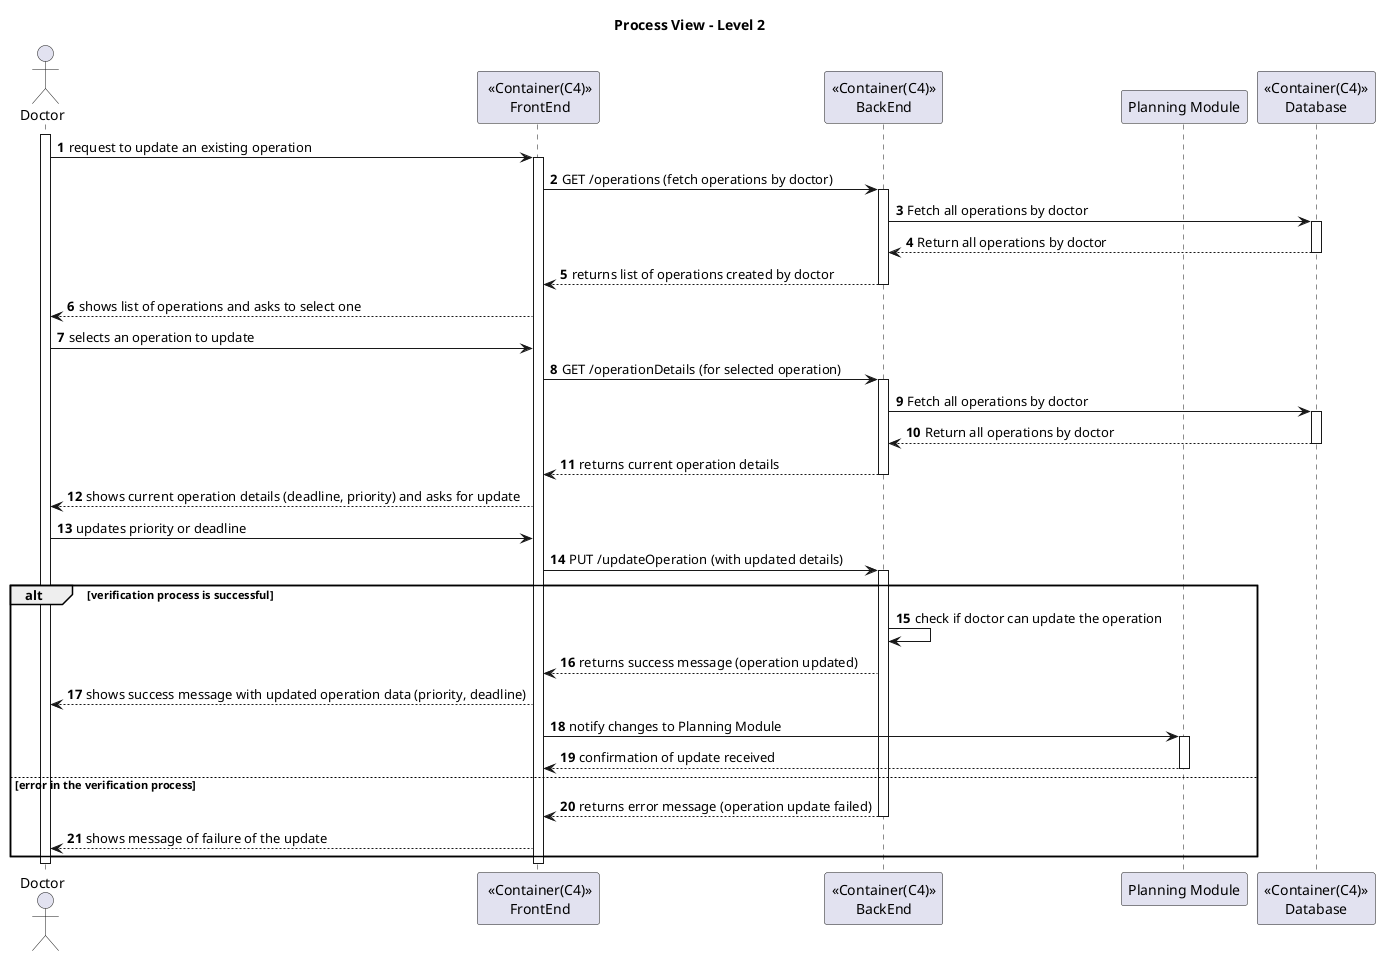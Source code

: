 ﻿@startuml
'https://plantuml.com/sequence-diagram

autonumber
actor Doctor as doc
participant " <<Container(C4)>>\n FrontEnd" as sys
participant "<<Container(C4)>>\nBackEnd" as backEnd
participant "Planning Module" as planning
participant "<<Container(C4)>>\nDatabase" as DB

title Process View - Level 2


activate doc

doc -> sys: request to update an existing operation

activate sys


sys -> backEnd : GET /operations (fetch operations by doctor)

activate backEnd


backEnd -> DB : Fetch all operations by doctor
activate DB

DB --> backEnd : Return all operations by doctor
deactivate DB


backEnd --> sys : returns list of operations created by doctor

deactivate backEnd

sys --> doc: shows list of operations and asks to select one


doc -> sys: selects an operation to update


sys -> backEnd : GET /operationDetails (for selected operation)
activate backEnd
backEnd -> DB : Fetch all operations by doctor
activate DB

DB --> backEnd : Return all operations by doctor

deactivate DB




backEnd --> sys : returns current operation details

deactivate backEnd

sys --> doc: shows current operation details (deadline, priority) and asks for update


doc -> sys: updates priority or deadline


sys -> backEnd : PUT /updateOperation (with updated details)

activate backEnd

alt verification process is successful

    backEnd -> backEnd : check if doctor can update the operation

    backEnd --> sys: returns success message (operation updated)

    sys --> doc: shows success message with updated operation data (priority, deadline)

    sys -> planning : notify changes to Planning Module

    activate planning

    planning --> sys : confirmation of update received

    deactivate planning


else error in the verification process

    backEnd --> sys: returns error message (operation update failed)

    deactivate backEnd

    sys --> doc: shows message of failure of the update

end

deactivate sys
deactivate planning
deactivate doc

@enduml
